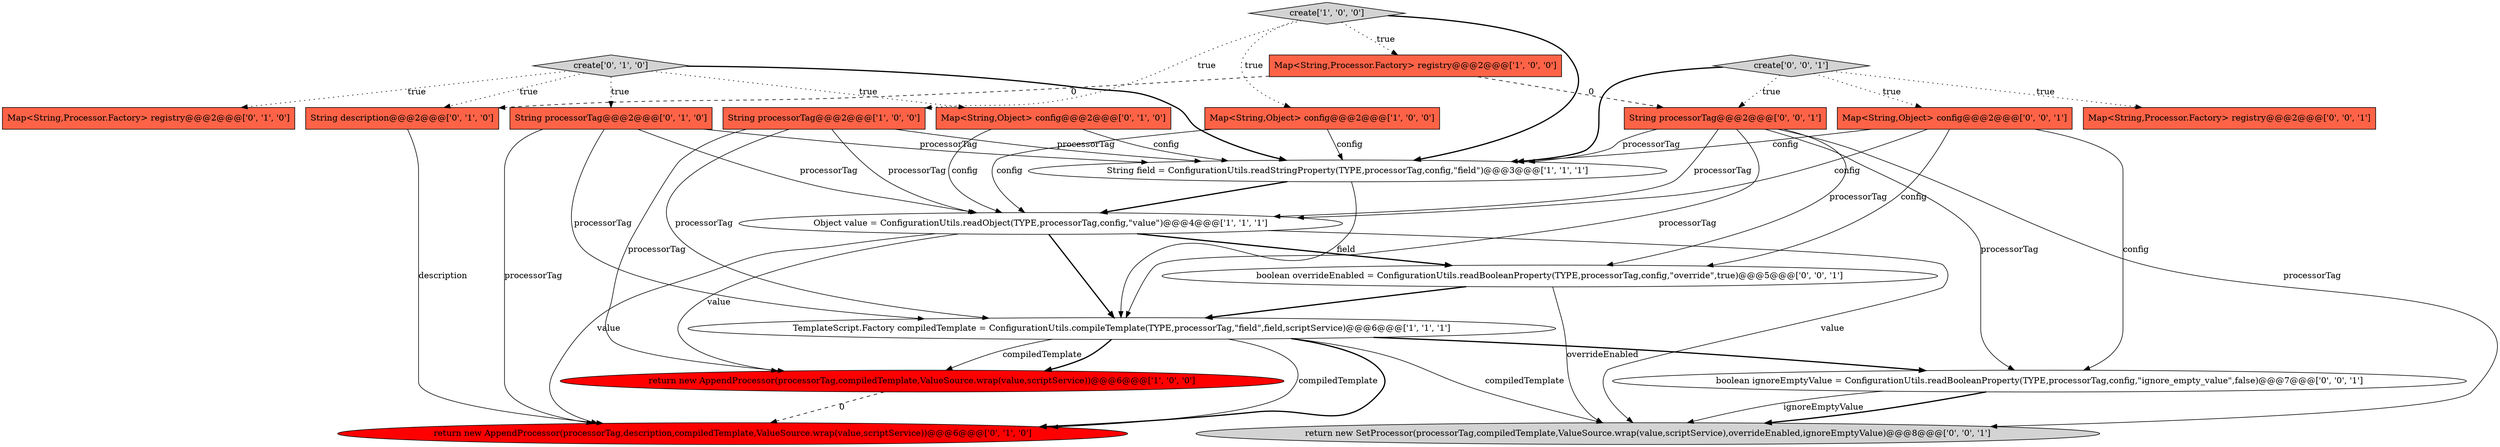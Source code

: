digraph {
19 [style = filled, label = "boolean overrideEnabled = ConfigurationUtils.readBooleanProperty(TYPE,processorTag,config,\"override\",true)@@@5@@@['0', '0', '1']", fillcolor = white, shape = ellipse image = "AAA0AAABBB3BBB"];
11 [style = filled, label = "Map<String,Object> config@@@2@@@['0', '1', '0']", fillcolor = tomato, shape = box image = "AAA0AAABBB2BBB"];
10 [style = filled, label = "Map<String,Processor.Factory> registry@@@2@@@['0', '1', '0']", fillcolor = tomato, shape = box image = "AAA0AAABBB2BBB"];
20 [style = filled, label = "create['0', '0', '1']", fillcolor = lightgray, shape = diamond image = "AAA0AAABBB3BBB"];
2 [style = filled, label = "Map<String,Object> config@@@2@@@['1', '0', '0']", fillcolor = tomato, shape = box image = "AAA0AAABBB1BBB"];
3 [style = filled, label = "String field = ConfigurationUtils.readStringProperty(TYPE,processorTag,config,\"field\")@@@3@@@['1', '1', '1']", fillcolor = white, shape = ellipse image = "AAA0AAABBB1BBB"];
7 [style = filled, label = "Map<String,Processor.Factory> registry@@@2@@@['1', '0', '0']", fillcolor = tomato, shape = box image = "AAA1AAABBB1BBB"];
6 [style = filled, label = "return new AppendProcessor(processorTag,compiledTemplate,ValueSource.wrap(value,scriptService))@@@6@@@['1', '0', '0']", fillcolor = red, shape = ellipse image = "AAA1AAABBB1BBB"];
14 [style = filled, label = "Map<String,Object> config@@@2@@@['0', '0', '1']", fillcolor = tomato, shape = box image = "AAA0AAABBB3BBB"];
17 [style = filled, label = "String processorTag@@@2@@@['0', '0', '1']", fillcolor = tomato, shape = box image = "AAA0AAABBB3BBB"];
5 [style = filled, label = "create['1', '0', '0']", fillcolor = lightgray, shape = diamond image = "AAA0AAABBB1BBB"];
16 [style = filled, label = "return new SetProcessor(processorTag,compiledTemplate,ValueSource.wrap(value,scriptService),overrideEnabled,ignoreEmptyValue)@@@8@@@['0', '0', '1']", fillcolor = lightgray, shape = ellipse image = "AAA0AAABBB3BBB"];
15 [style = filled, label = "Map<String,Processor.Factory> registry@@@2@@@['0', '0', '1']", fillcolor = tomato, shape = box image = "AAA0AAABBB3BBB"];
4 [style = filled, label = "TemplateScript.Factory compiledTemplate = ConfigurationUtils.compileTemplate(TYPE,processorTag,\"field\",field,scriptService)@@@6@@@['1', '1', '1']", fillcolor = white, shape = ellipse image = "AAA0AAABBB1BBB"];
18 [style = filled, label = "boolean ignoreEmptyValue = ConfigurationUtils.readBooleanProperty(TYPE,processorTag,config,\"ignore_empty_value\",false)@@@7@@@['0', '0', '1']", fillcolor = white, shape = ellipse image = "AAA0AAABBB3BBB"];
1 [style = filled, label = "String processorTag@@@2@@@['1', '0', '0']", fillcolor = tomato, shape = box image = "AAA0AAABBB1BBB"];
13 [style = filled, label = "return new AppendProcessor(processorTag,description,compiledTemplate,ValueSource.wrap(value,scriptService))@@@6@@@['0', '1', '0']", fillcolor = red, shape = ellipse image = "AAA1AAABBB2BBB"];
0 [style = filled, label = "Object value = ConfigurationUtils.readObject(TYPE,processorTag,config,\"value\")@@@4@@@['1', '1', '1']", fillcolor = white, shape = ellipse image = "AAA0AAABBB1BBB"];
12 [style = filled, label = "String description@@@2@@@['0', '1', '0']", fillcolor = tomato, shape = box image = "AAA1AAABBB2BBB"];
9 [style = filled, label = "create['0', '1', '0']", fillcolor = lightgray, shape = diamond image = "AAA0AAABBB2BBB"];
8 [style = filled, label = "String processorTag@@@2@@@['0', '1', '0']", fillcolor = tomato, shape = box image = "AAA0AAABBB2BBB"];
5->3 [style = bold, label=""];
4->6 [style = solid, label="compiledTemplate"];
9->12 [style = dotted, label="true"];
1->6 [style = solid, label="processorTag"];
4->6 [style = bold, label=""];
0->19 [style = bold, label=""];
4->13 [style = solid, label="compiledTemplate"];
20->17 [style = dotted, label="true"];
7->17 [style = dashed, label="0"];
9->11 [style = dotted, label="true"];
5->1 [style = dotted, label="true"];
4->13 [style = bold, label=""];
17->3 [style = solid, label="processorTag"];
20->14 [style = dotted, label="true"];
20->15 [style = dotted, label="true"];
11->0 [style = solid, label="config"];
4->18 [style = bold, label=""];
0->16 [style = solid, label="value"];
20->3 [style = bold, label=""];
11->3 [style = solid, label="config"];
17->18 [style = solid, label="processorTag"];
8->4 [style = solid, label="processorTag"];
12->13 [style = solid, label="description"];
1->3 [style = solid, label="processorTag"];
14->3 [style = solid, label="config"];
3->0 [style = bold, label=""];
19->16 [style = solid, label="overrideEnabled"];
4->16 [style = solid, label="compiledTemplate"];
9->8 [style = dotted, label="true"];
2->3 [style = solid, label="config"];
1->0 [style = solid, label="processorTag"];
0->6 [style = solid, label="value"];
17->16 [style = solid, label="processorTag"];
6->13 [style = dashed, label="0"];
14->18 [style = solid, label="config"];
0->4 [style = bold, label=""];
5->7 [style = dotted, label="true"];
17->19 [style = solid, label="processorTag"];
14->19 [style = solid, label="config"];
18->16 [style = solid, label="ignoreEmptyValue"];
14->0 [style = solid, label="config"];
7->12 [style = dashed, label="0"];
9->3 [style = bold, label=""];
8->0 [style = solid, label="processorTag"];
19->4 [style = bold, label=""];
2->0 [style = solid, label="config"];
8->3 [style = solid, label="processorTag"];
0->13 [style = solid, label="value"];
9->10 [style = dotted, label="true"];
1->4 [style = solid, label="processorTag"];
3->4 [style = solid, label="field"];
17->0 [style = solid, label="processorTag"];
8->13 [style = solid, label="processorTag"];
17->4 [style = solid, label="processorTag"];
5->2 [style = dotted, label="true"];
18->16 [style = bold, label=""];
}
